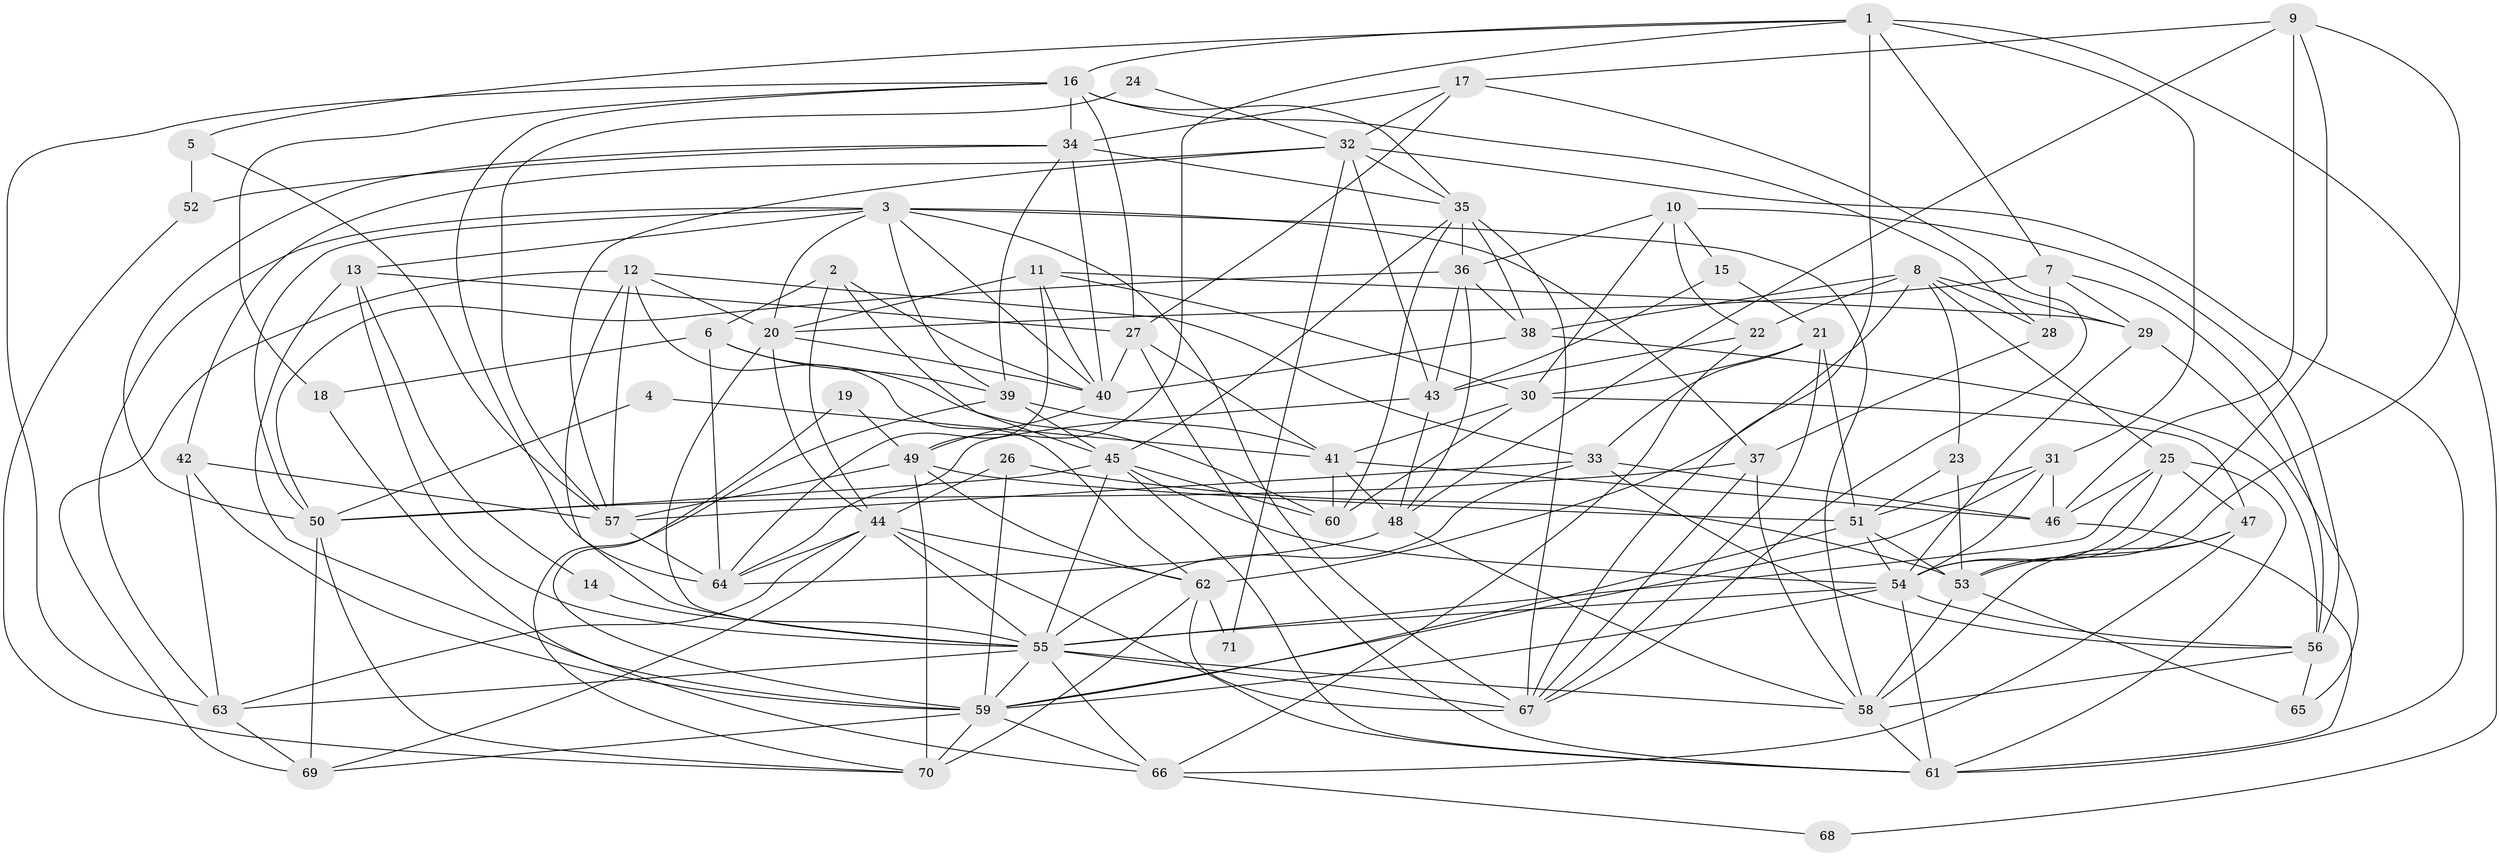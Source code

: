 // original degree distribution, {6: 0.08450704225352113, 5: 0.2323943661971831, 3: 0.22535211267605634, 7: 0.04929577464788732, 4: 0.22535211267605634, 2: 0.176056338028169, 8: 0.007042253521126761}
// Generated by graph-tools (version 1.1) at 2025/26/03/09/25 03:26:13]
// undirected, 71 vertices, 206 edges
graph export_dot {
graph [start="1"]
  node [color=gray90,style=filled];
  1;
  2;
  3;
  4;
  5;
  6;
  7;
  8;
  9;
  10;
  11;
  12;
  13;
  14;
  15;
  16;
  17;
  18;
  19;
  20;
  21;
  22;
  23;
  24;
  25;
  26;
  27;
  28;
  29;
  30;
  31;
  32;
  33;
  34;
  35;
  36;
  37;
  38;
  39;
  40;
  41;
  42;
  43;
  44;
  45;
  46;
  47;
  48;
  49;
  50;
  51;
  52;
  53;
  54;
  55;
  56;
  57;
  58;
  59;
  60;
  61;
  62;
  63;
  64;
  65;
  66;
  67;
  68;
  69;
  70;
  71;
  1 -- 5 [weight=1.0];
  1 -- 7 [weight=1.0];
  1 -- 16 [weight=1.0];
  1 -- 31 [weight=1.0];
  1 -- 49 [weight=1.0];
  1 -- 67 [weight=1.0];
  1 -- 68 [weight=1.0];
  2 -- 6 [weight=1.0];
  2 -- 40 [weight=1.0];
  2 -- 44 [weight=1.0];
  2 -- 45 [weight=1.0];
  3 -- 13 [weight=1.0];
  3 -- 20 [weight=1.0];
  3 -- 37 [weight=1.0];
  3 -- 39 [weight=1.0];
  3 -- 40 [weight=1.0];
  3 -- 50 [weight=1.0];
  3 -- 58 [weight=1.0];
  3 -- 63 [weight=1.0];
  3 -- 67 [weight=1.0];
  4 -- 41 [weight=1.0];
  4 -- 50 [weight=1.0];
  5 -- 52 [weight=1.0];
  5 -- 57 [weight=1.0];
  6 -- 18 [weight=1.0];
  6 -- 39 [weight=1.0];
  6 -- 60 [weight=1.0];
  6 -- 64 [weight=1.0];
  7 -- 20 [weight=1.0];
  7 -- 28 [weight=1.0];
  7 -- 29 [weight=1.0];
  7 -- 56 [weight=1.0];
  8 -- 22 [weight=1.0];
  8 -- 23 [weight=1.0];
  8 -- 25 [weight=1.0];
  8 -- 28 [weight=1.0];
  8 -- 29 [weight=1.0];
  8 -- 38 [weight=1.0];
  8 -- 62 [weight=1.0];
  9 -- 17 [weight=1.0];
  9 -- 46 [weight=1.0];
  9 -- 48 [weight=1.0];
  9 -- 53 [weight=1.0];
  9 -- 54 [weight=1.0];
  10 -- 15 [weight=1.0];
  10 -- 22 [weight=1.0];
  10 -- 30 [weight=1.0];
  10 -- 36 [weight=1.0];
  10 -- 56 [weight=1.0];
  11 -- 20 [weight=1.0];
  11 -- 29 [weight=1.0];
  11 -- 30 [weight=1.0];
  11 -- 40 [weight=1.0];
  11 -- 64 [weight=1.0];
  12 -- 20 [weight=1.0];
  12 -- 33 [weight=1.0];
  12 -- 55 [weight=1.0];
  12 -- 57 [weight=1.0];
  12 -- 62 [weight=1.0];
  12 -- 69 [weight=1.0];
  13 -- 14 [weight=1.0];
  13 -- 27 [weight=1.0];
  13 -- 55 [weight=1.0];
  13 -- 59 [weight=1.0];
  14 -- 55 [weight=1.0];
  15 -- 21 [weight=1.0];
  15 -- 43 [weight=1.0];
  16 -- 18 [weight=1.0];
  16 -- 27 [weight=1.0];
  16 -- 28 [weight=1.0];
  16 -- 34 [weight=1.0];
  16 -- 35 [weight=1.0];
  16 -- 63 [weight=1.0];
  16 -- 64 [weight=1.0];
  17 -- 27 [weight=1.0];
  17 -- 32 [weight=1.0];
  17 -- 34 [weight=1.0];
  17 -- 67 [weight=1.0];
  18 -- 66 [weight=1.0];
  19 -- 49 [weight=1.0];
  19 -- 59 [weight=1.0];
  20 -- 40 [weight=1.0];
  20 -- 44 [weight=1.0];
  20 -- 55 [weight=1.0];
  21 -- 30 [weight=1.0];
  21 -- 33 [weight=1.0];
  21 -- 51 [weight=1.0];
  21 -- 67 [weight=1.0];
  22 -- 43 [weight=1.0];
  22 -- 66 [weight=1.0];
  23 -- 51 [weight=1.0];
  23 -- 53 [weight=1.0];
  24 -- 32 [weight=1.0];
  24 -- 57 [weight=1.0];
  25 -- 46 [weight=1.0];
  25 -- 47 [weight=1.0];
  25 -- 54 [weight=1.0];
  25 -- 55 [weight=1.0];
  25 -- 61 [weight=1.0];
  26 -- 44 [weight=1.0];
  26 -- 53 [weight=1.0];
  26 -- 59 [weight=1.0];
  27 -- 40 [weight=1.0];
  27 -- 41 [weight=1.0];
  27 -- 61 [weight=1.0];
  28 -- 37 [weight=1.0];
  29 -- 54 [weight=1.0];
  29 -- 65 [weight=1.0];
  30 -- 41 [weight=1.0];
  30 -- 47 [weight=1.0];
  30 -- 60 [weight=1.0];
  31 -- 46 [weight=1.0];
  31 -- 51 [weight=1.0];
  31 -- 54 [weight=1.0];
  31 -- 59 [weight=1.0];
  32 -- 35 [weight=1.0];
  32 -- 42 [weight=1.0];
  32 -- 43 [weight=1.0];
  32 -- 57 [weight=1.0];
  32 -- 61 [weight=1.0];
  32 -- 71 [weight=1.0];
  33 -- 46 [weight=1.0];
  33 -- 55 [weight=1.0];
  33 -- 56 [weight=1.0];
  33 -- 57 [weight=1.0];
  34 -- 35 [weight=1.0];
  34 -- 39 [weight=1.0];
  34 -- 40 [weight=1.0];
  34 -- 50 [weight=1.0];
  34 -- 52 [weight=1.0];
  35 -- 36 [weight=1.0];
  35 -- 38 [weight=1.0];
  35 -- 45 [weight=1.0];
  35 -- 60 [weight=1.0];
  35 -- 67 [weight=1.0];
  36 -- 38 [weight=1.0];
  36 -- 43 [weight=1.0];
  36 -- 48 [weight=1.0];
  36 -- 50 [weight=1.0];
  37 -- 50 [weight=1.0];
  37 -- 58 [weight=1.0];
  37 -- 67 [weight=1.0];
  38 -- 40 [weight=1.0];
  38 -- 56 [weight=1.0];
  39 -- 41 [weight=1.0];
  39 -- 45 [weight=1.0];
  39 -- 70 [weight=1.0];
  40 -- 49 [weight=1.0];
  41 -- 46 [weight=1.0];
  41 -- 48 [weight=1.0];
  41 -- 60 [weight=1.0];
  42 -- 57 [weight=2.0];
  42 -- 59 [weight=1.0];
  42 -- 63 [weight=1.0];
  43 -- 48 [weight=1.0];
  43 -- 64 [weight=1.0];
  44 -- 55 [weight=1.0];
  44 -- 61 [weight=1.0];
  44 -- 62 [weight=1.0];
  44 -- 63 [weight=1.0];
  44 -- 64 [weight=1.0];
  44 -- 69 [weight=1.0];
  45 -- 50 [weight=1.0];
  45 -- 54 [weight=1.0];
  45 -- 55 [weight=1.0];
  45 -- 60 [weight=1.0];
  45 -- 61 [weight=1.0];
  46 -- 61 [weight=1.0];
  47 -- 53 [weight=1.0];
  47 -- 58 [weight=1.0];
  47 -- 66 [weight=1.0];
  48 -- 58 [weight=1.0];
  48 -- 64 [weight=1.0];
  49 -- 51 [weight=1.0];
  49 -- 57 [weight=1.0];
  49 -- 62 [weight=1.0];
  49 -- 70 [weight=1.0];
  50 -- 69 [weight=2.0];
  50 -- 70 [weight=1.0];
  51 -- 53 [weight=1.0];
  51 -- 54 [weight=1.0];
  51 -- 59 [weight=1.0];
  52 -- 70 [weight=1.0];
  53 -- 58 [weight=1.0];
  53 -- 65 [weight=2.0];
  54 -- 55 [weight=1.0];
  54 -- 56 [weight=1.0];
  54 -- 59 [weight=1.0];
  54 -- 61 [weight=1.0];
  55 -- 58 [weight=1.0];
  55 -- 59 [weight=1.0];
  55 -- 63 [weight=1.0];
  55 -- 66 [weight=1.0];
  55 -- 67 [weight=1.0];
  56 -- 58 [weight=1.0];
  56 -- 65 [weight=1.0];
  57 -- 64 [weight=1.0];
  58 -- 61 [weight=1.0];
  59 -- 66 [weight=1.0];
  59 -- 69 [weight=1.0];
  59 -- 70 [weight=2.0];
  62 -- 67 [weight=1.0];
  62 -- 70 [weight=1.0];
  62 -- 71 [weight=1.0];
  63 -- 69 [weight=1.0];
  66 -- 68 [weight=1.0];
}
